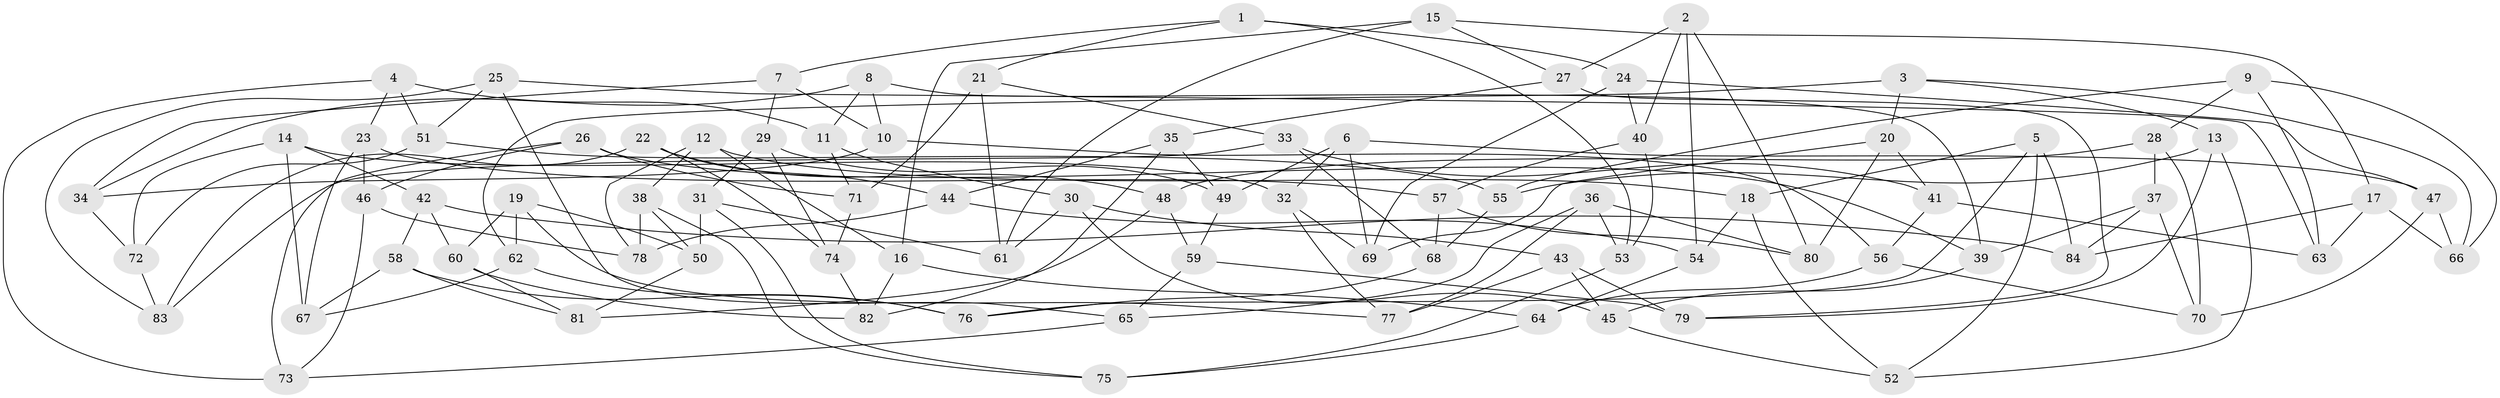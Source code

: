 // coarse degree distribution, {6: 0.46938775510204084, 5: 0.20408163265306123, 4: 0.32653061224489793}
// Generated by graph-tools (version 1.1) at 2025/24/03/03/25 07:24:23]
// undirected, 84 vertices, 168 edges
graph export_dot {
graph [start="1"]
  node [color=gray90,style=filled];
  1;
  2;
  3;
  4;
  5;
  6;
  7;
  8;
  9;
  10;
  11;
  12;
  13;
  14;
  15;
  16;
  17;
  18;
  19;
  20;
  21;
  22;
  23;
  24;
  25;
  26;
  27;
  28;
  29;
  30;
  31;
  32;
  33;
  34;
  35;
  36;
  37;
  38;
  39;
  40;
  41;
  42;
  43;
  44;
  45;
  46;
  47;
  48;
  49;
  50;
  51;
  52;
  53;
  54;
  55;
  56;
  57;
  58;
  59;
  60;
  61;
  62;
  63;
  64;
  65;
  66;
  67;
  68;
  69;
  70;
  71;
  72;
  73;
  74;
  75;
  76;
  77;
  78;
  79;
  80;
  81;
  82;
  83;
  84;
  1 -- 21;
  1 -- 7;
  1 -- 24;
  1 -- 53;
  2 -- 27;
  2 -- 40;
  2 -- 80;
  2 -- 54;
  3 -- 13;
  3 -- 62;
  3 -- 66;
  3 -- 20;
  4 -- 23;
  4 -- 11;
  4 -- 51;
  4 -- 73;
  5 -- 84;
  5 -- 76;
  5 -- 52;
  5 -- 18;
  6 -- 69;
  6 -- 49;
  6 -- 47;
  6 -- 32;
  7 -- 29;
  7 -- 10;
  7 -- 34;
  8 -- 10;
  8 -- 39;
  8 -- 34;
  8 -- 11;
  9 -- 63;
  9 -- 66;
  9 -- 55;
  9 -- 28;
  10 -- 34;
  10 -- 56;
  11 -- 30;
  11 -- 71;
  12 -- 38;
  12 -- 18;
  12 -- 78;
  12 -- 16;
  13 -- 55;
  13 -- 52;
  13 -- 79;
  14 -- 32;
  14 -- 72;
  14 -- 67;
  14 -- 42;
  15 -- 16;
  15 -- 17;
  15 -- 27;
  15 -- 61;
  16 -- 64;
  16 -- 82;
  17 -- 84;
  17 -- 66;
  17 -- 63;
  18 -- 52;
  18 -- 54;
  19 -- 60;
  19 -- 50;
  19 -- 62;
  19 -- 77;
  20 -- 41;
  20 -- 69;
  20 -- 80;
  21 -- 71;
  21 -- 61;
  21 -- 33;
  22 -- 44;
  22 -- 74;
  22 -- 48;
  22 -- 83;
  23 -- 46;
  23 -- 57;
  23 -- 67;
  24 -- 69;
  24 -- 40;
  24 -- 47;
  25 -- 63;
  25 -- 51;
  25 -- 83;
  25 -- 65;
  26 -- 71;
  26 -- 46;
  26 -- 73;
  26 -- 39;
  27 -- 79;
  27 -- 35;
  28 -- 48;
  28 -- 37;
  28 -- 70;
  29 -- 74;
  29 -- 31;
  29 -- 49;
  30 -- 45;
  30 -- 43;
  30 -- 61;
  31 -- 50;
  31 -- 61;
  31 -- 75;
  32 -- 69;
  32 -- 77;
  33 -- 83;
  33 -- 68;
  33 -- 41;
  34 -- 72;
  35 -- 82;
  35 -- 44;
  35 -- 49;
  36 -- 77;
  36 -- 80;
  36 -- 65;
  36 -- 53;
  37 -- 84;
  37 -- 70;
  37 -- 39;
  38 -- 78;
  38 -- 50;
  38 -- 75;
  39 -- 45;
  40 -- 57;
  40 -- 53;
  41 -- 63;
  41 -- 56;
  42 -- 84;
  42 -- 58;
  42 -- 60;
  43 -- 79;
  43 -- 77;
  43 -- 45;
  44 -- 54;
  44 -- 78;
  45 -- 52;
  46 -- 78;
  46 -- 73;
  47 -- 70;
  47 -- 66;
  48 -- 59;
  48 -- 81;
  49 -- 59;
  50 -- 81;
  51 -- 72;
  51 -- 55;
  53 -- 75;
  54 -- 64;
  55 -- 68;
  56 -- 70;
  56 -- 64;
  57 -- 68;
  57 -- 80;
  58 -- 67;
  58 -- 76;
  58 -- 81;
  59 -- 79;
  59 -- 65;
  60 -- 82;
  60 -- 81;
  62 -- 76;
  62 -- 67;
  64 -- 75;
  65 -- 73;
  68 -- 76;
  71 -- 74;
  72 -- 83;
  74 -- 82;
}
